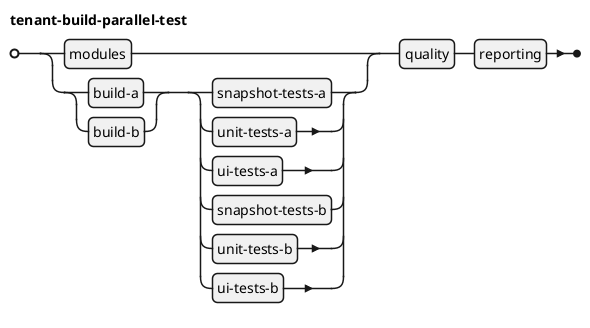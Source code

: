 @startebnf

tenant-build-parallel-test = (modules | (build-a | build-b),
    (snapshot-tests-a | unit-tests-a | ui-tests-a |
    snapshot-tests-b | unit-tests-b | ui-tests-b)), quality, reporting;

@endebnf
